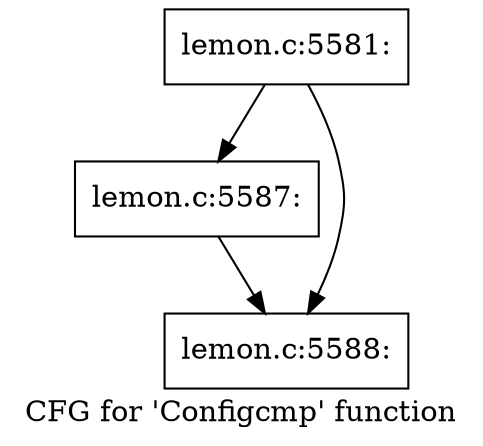 digraph "CFG for 'Configcmp' function" {
	label="CFG for 'Configcmp' function";

	Node0x5625656c1720 [shape=record,label="{lemon.c:5581:}"];
	Node0x5625656c1720 -> Node0x5625656c64c0;
	Node0x5625656c1720 -> Node0x5625656c6510;
	Node0x5625656c64c0 [shape=record,label="{lemon.c:5587:}"];
	Node0x5625656c64c0 -> Node0x5625656c6510;
	Node0x5625656c6510 [shape=record,label="{lemon.c:5588:}"];
}
